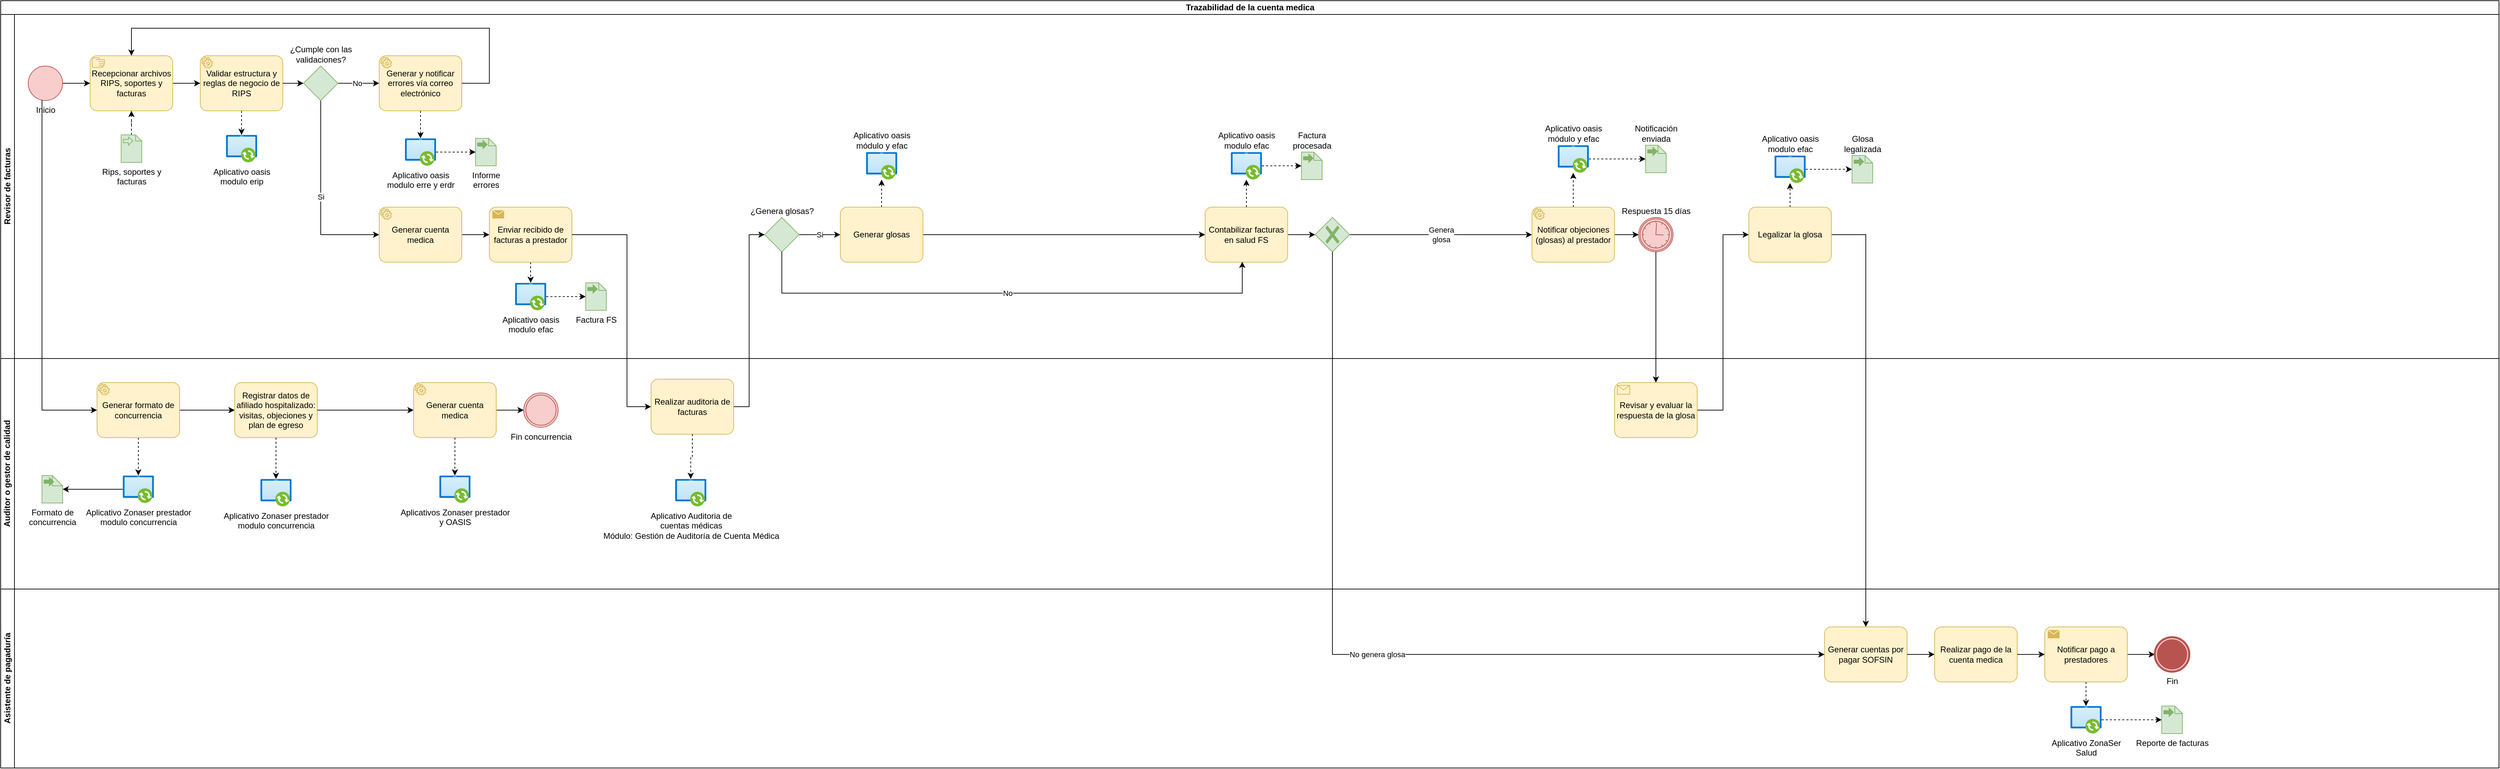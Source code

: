 <mxfile version="22.1.7" type="github">
  <diagram name="Página-1" id="GSmeaIb20q8Nv7xJSr0J">
    <mxGraphModel dx="1366" dy="703" grid="1" gridSize="10" guides="1" tooltips="1" connect="1" arrows="1" fold="1" page="1" pageScale="1" pageWidth="2910" pageHeight="1030" math="0" shadow="0">
      <root>
        <mxCell id="0" />
        <mxCell id="1" parent="0" />
        <mxCell id="zymt9DxS3ZADFHl2k7Yk-1" value="Trazabilidad de la cuenta medica" style="swimlane;childLayout=stackLayout;resizeParent=1;resizeParentMax=0;horizontal=1;startSize=20;horizontalStack=0;html=1;" parent="1" vertex="1">
          <mxGeometry x="10" y="10" width="3630" height="1115" as="geometry" />
        </mxCell>
        <mxCell id="zymt9DxS3ZADFHl2k7Yk-83" style="edgeStyle=orthogonalEdgeStyle;rounded=0;orthogonalLoop=1;jettySize=auto;html=1;entryX=0;entryY=0.5;entryDx=0;entryDy=0;entryPerimeter=0;" parent="zymt9DxS3ZADFHl2k7Yk-1" source="jHywiXcr_JkZxJe92L0J-43" target="zymt9DxS3ZADFHl2k7Yk-46" edge="1">
          <mxGeometry relative="1" as="geometry">
            <mxPoint x="2995" y="560" as="targetPoint" />
          </mxGeometry>
        </mxCell>
        <mxCell id="zymt9DxS3ZADFHl2k7Yk-84" value="" style="edgeStyle=orthogonalEdgeStyle;rounded=0;orthogonalLoop=1;jettySize=auto;html=1;exitX=1;exitY=0.5;exitDx=0;exitDy=0;exitPerimeter=0;" parent="zymt9DxS3ZADFHl2k7Yk-1" source="zymt9DxS3ZADFHl2k7Yk-46" target="zymt9DxS3ZADFHl2k7Yk-99" edge="1">
          <mxGeometry relative="1" as="geometry">
            <mxPoint x="3590" y="1260" as="sourcePoint" />
          </mxGeometry>
        </mxCell>
        <mxCell id="zymt9DxS3ZADFHl2k7Yk-2" value="Revisor de facturas" style="swimlane;startSize=20;horizontal=0;html=1;" parent="zymt9DxS3ZADFHl2k7Yk-1" vertex="1">
          <mxGeometry y="20" width="3630" height="500" as="geometry" />
        </mxCell>
        <mxCell id="zymt9DxS3ZADFHl2k7Yk-3" value="" style="edgeStyle=orthogonalEdgeStyle;rounded=0;orthogonalLoop=1;jettySize=auto;html=1;" parent="zymt9DxS3ZADFHl2k7Yk-2" source="zymt9DxS3ZADFHl2k7Yk-4" target="zymt9DxS3ZADFHl2k7Yk-6" edge="1">
          <mxGeometry relative="1" as="geometry">
            <mxPoint x="420" y="100" as="sourcePoint" />
            <mxPoint x="290" y="100" as="targetPoint" />
          </mxGeometry>
        </mxCell>
        <mxCell id="zymt9DxS3ZADFHl2k7Yk-4" value="Recepcionar archivos RIPS, soportes y facturas" style="points=[[0.25,0,0],[0.5,0,0],[0.75,0,0],[1,0.25,0],[1,0.5,0],[1,0.75,0],[0.75,1,0],[0.5,1,0],[0.25,1,0],[0,0.75,0],[0,0.5,0],[0,0.25,0]];shape=mxgraph.bpmn.task;whiteSpace=wrap;rectStyle=rounded;size=10;html=1;container=1;expand=0;collapsible=0;taskMarker=manual;fillColor=#fff2cc;strokeColor=#d6b656;" parent="zymt9DxS3ZADFHl2k7Yk-2" vertex="1">
          <mxGeometry x="130" y="60" width="120" height="80" as="geometry" />
        </mxCell>
        <mxCell id="zymt9DxS3ZADFHl2k7Yk-5" style="edgeStyle=orthogonalEdgeStyle;rounded=0;orthogonalLoop=1;jettySize=auto;html=1;dashed=1;" parent="zymt9DxS3ZADFHl2k7Yk-2" source="zymt9DxS3ZADFHl2k7Yk-6" target="zymt9DxS3ZADFHl2k7Yk-51" edge="1">
          <mxGeometry relative="1" as="geometry" />
        </mxCell>
        <mxCell id="zymt9DxS3ZADFHl2k7Yk-6" value="&lt;font style=&quot;vertical-align: inherit;&quot;&gt;&lt;font style=&quot;vertical-align: inherit;&quot;&gt;Validar estructura y reglas de negocio de RIPS&lt;/font&gt;&lt;/font&gt;" style="points=[[0.25,0,0],[0.5,0,0],[0.75,0,0],[1,0.25,0],[1,0.5,0],[1,0.75,0],[0.75,1,0],[0.5,1,0],[0.25,1,0],[0,0.75,0],[0,0.5,0],[0,0.25,0]];shape=mxgraph.bpmn.task;whiteSpace=wrap;rectStyle=rounded;size=10;html=1;container=1;expand=0;collapsible=0;taskMarker=service;fillColor=#fff2cc;strokeColor=#d6b656;" parent="zymt9DxS3ZADFHl2k7Yk-2" vertex="1">
          <mxGeometry x="290" y="60" width="120" height="80" as="geometry" />
        </mxCell>
        <mxCell id="zymt9DxS3ZADFHl2k7Yk-7" value="No" style="edgeStyle=orthogonalEdgeStyle;rounded=0;orthogonalLoop=1;jettySize=auto;html=1;" parent="zymt9DxS3ZADFHl2k7Yk-2" source="zymt9DxS3ZADFHl2k7Yk-9" target="zymt9DxS3ZADFHl2k7Yk-14" edge="1">
          <mxGeometry x="-0.067" relative="1" as="geometry">
            <mxPoint as="offset" />
          </mxGeometry>
        </mxCell>
        <mxCell id="zymt9DxS3ZADFHl2k7Yk-8" value="Si" style="edgeStyle=orthogonalEdgeStyle;rounded=0;orthogonalLoop=1;jettySize=auto;html=1;entryX=0;entryY=0.5;entryDx=0;entryDy=0;entryPerimeter=0;" parent="zymt9DxS3ZADFHl2k7Yk-2" source="zymt9DxS3ZADFHl2k7Yk-9" target="1CygiPX22rwdBVWNIMUi-1" edge="1">
          <mxGeometry relative="1" as="geometry">
            <mxPoint x="945" y="320" as="targetPoint" />
            <Array as="points">
              <mxPoint x="465" y="320" />
            </Array>
          </mxGeometry>
        </mxCell>
        <mxCell id="zymt9DxS3ZADFHl2k7Yk-9" value="¿Cumple con las&lt;br&gt;validaciones?" style="points=[[0.25,0.25,0],[0.5,0,0],[0.75,0.25,0],[1,0.5,0],[0.75,0.75,0],[0.5,1,0],[0.25,0.75,0],[0,0.5,0]];shape=mxgraph.bpmn.gateway2;html=1;verticalLabelPosition=top;labelBackgroundColor=#ffffff;verticalAlign=bottom;align=center;perimeter=rhombusPerimeter;outlineConnect=0;outline=none;symbol=none;fillColor=#d5e8d4;strokeColor=#82b366;horizontal=1;labelPosition=center;" parent="zymt9DxS3ZADFHl2k7Yk-2" vertex="1">
          <mxGeometry x="440" y="75" width="50" height="50" as="geometry" />
        </mxCell>
        <mxCell id="zymt9DxS3ZADFHl2k7Yk-10" style="edgeStyle=orthogonalEdgeStyle;rounded=0;orthogonalLoop=1;jettySize=auto;html=1;entryX=0;entryY=0.5;entryDx=0;entryDy=0;entryPerimeter=0;" parent="zymt9DxS3ZADFHl2k7Yk-2" source="zymt9DxS3ZADFHl2k7Yk-6" target="zymt9DxS3ZADFHl2k7Yk-9" edge="1">
          <mxGeometry relative="1" as="geometry" />
        </mxCell>
        <mxCell id="zymt9DxS3ZADFHl2k7Yk-11" style="edgeStyle=orthogonalEdgeStyle;rounded=0;orthogonalLoop=1;jettySize=auto;html=1;dashed=1;entryX=0;entryY=0.5;entryDx=0;entryDy=0;entryPerimeter=0;" parent="zymt9DxS3ZADFHl2k7Yk-2" source="zymt9DxS3ZADFHl2k7Yk-52" target="1CygiPX22rwdBVWNIMUi-21" edge="1">
          <mxGeometry relative="1" as="geometry">
            <mxPoint x="690" y="200" as="targetPoint" />
          </mxGeometry>
        </mxCell>
        <mxCell id="zymt9DxS3ZADFHl2k7Yk-12" style="edgeStyle=orthogonalEdgeStyle;rounded=0;orthogonalLoop=1;jettySize=auto;html=1;dashed=1;" parent="zymt9DxS3ZADFHl2k7Yk-2" source="zymt9DxS3ZADFHl2k7Yk-14" target="zymt9DxS3ZADFHl2k7Yk-52" edge="1">
          <mxGeometry relative="1" as="geometry">
            <mxPoint x="750" y="100" as="targetPoint" />
          </mxGeometry>
        </mxCell>
        <mxCell id="zymt9DxS3ZADFHl2k7Yk-14" value="Generar y notificar errores vía correo electrónico" style="points=[[0.25,0,0],[0.5,0,0],[0.75,0,0],[1,0.25,0],[1,0.5,0],[1,0.75,0],[0.75,1,0],[0.5,1,0],[0.25,1,0],[0,0.75,0],[0,0.5,0],[0,0.25,0]];shape=mxgraph.bpmn.task;whiteSpace=wrap;rectStyle=rounded;size=10;html=1;container=1;expand=0;collapsible=0;taskMarker=service;fillColor=#fff2cc;strokeColor=#d6b656;" parent="zymt9DxS3ZADFHl2k7Yk-2" vertex="1">
          <mxGeometry x="550" y="60" width="120" height="80" as="geometry" />
        </mxCell>
        <mxCell id="zymt9DxS3ZADFHl2k7Yk-28" style="edgeStyle=orthogonalEdgeStyle;rounded=0;orthogonalLoop=1;jettySize=auto;html=1;exitX=1;exitY=0.5;exitDx=0;exitDy=0;exitPerimeter=0;" parent="zymt9DxS3ZADFHl2k7Yk-2" source="zymt9DxS3ZADFHl2k7Yk-29" target="1CygiPX22rwdBVWNIMUi-16" edge="1">
          <mxGeometry relative="1" as="geometry">
            <mxPoint x="1910" y="500" as="targetPoint" />
            <mxPoint x="1420" y="305" as="sourcePoint" />
          </mxGeometry>
        </mxCell>
        <mxCell id="zymt9DxS3ZADFHl2k7Yk-29" value="Contabilizar facturas en salud FS" style="points=[[0.25,0,0],[0.5,0,0],[0.75,0,0],[1,0.25,0],[1,0.5,0],[1,0.75,0],[0.75,1,0],[0.5,1,0],[0.25,1,0],[0,0.75,0],[0,0.5,0],[0,0.25,0]];shape=mxgraph.bpmn.task;whiteSpace=wrap;rectStyle=rounded;size=10;html=1;container=1;expand=0;collapsible=0;taskMarker=abstract;fillColor=#fff2cc;strokeColor=#d6b656;" parent="zymt9DxS3ZADFHl2k7Yk-2" vertex="1">
          <mxGeometry x="1750" y="280" width="120" height="80" as="geometry" />
        </mxCell>
        <mxCell id="zymt9DxS3ZADFHl2k7Yk-33" value="Si" style="edgeStyle=orthogonalEdgeStyle;rounded=0;orthogonalLoop=1;jettySize=auto;html=1;entryX=0;entryY=0.5;entryDx=0;entryDy=0;entryPerimeter=0;" parent="zymt9DxS3ZADFHl2k7Yk-2" source="zymt9DxS3ZADFHl2k7Yk-34" target="zymt9DxS3ZADFHl2k7Yk-36" edge="1">
          <mxGeometry relative="1" as="geometry" />
        </mxCell>
        <mxCell id="zymt9DxS3ZADFHl2k7Yk-34" value="¿Genera glosas?" style="points=[[0.25,0.25,0],[0.5,0,0],[0.75,0.25,0],[1,0.5,0],[0.75,0.75,0],[0.5,1,0],[0.25,0.75,0],[0,0.5,0]];shape=mxgraph.bpmn.gateway2;html=1;verticalLabelPosition=top;labelBackgroundColor=#ffffff;verticalAlign=bottom;align=center;perimeter=rhombusPerimeter;outlineConnect=0;outline=none;symbol=none;fillColor=#d5e8d4;strokeColor=#82b366;labelPosition=center;" parent="zymt9DxS3ZADFHl2k7Yk-2" vertex="1">
          <mxGeometry x="1110" y="295" width="50" height="50" as="geometry" />
        </mxCell>
        <mxCell id="1CygiPX22rwdBVWNIMUi-25" style="edgeStyle=orthogonalEdgeStyle;rounded=0;orthogonalLoop=1;jettySize=auto;html=1;dashed=1;" parent="zymt9DxS3ZADFHl2k7Yk-2" source="zymt9DxS3ZADFHl2k7Yk-36" target="zymt9DxS3ZADFHl2k7Yk-67" edge="1">
          <mxGeometry relative="1" as="geometry" />
        </mxCell>
        <mxCell id="jHywiXcr_JkZxJe92L0J-42" style="edgeStyle=orthogonalEdgeStyle;rounded=0;orthogonalLoop=1;jettySize=auto;html=1;" edge="1" parent="zymt9DxS3ZADFHl2k7Yk-2" source="zymt9DxS3ZADFHl2k7Yk-36" target="zymt9DxS3ZADFHl2k7Yk-29">
          <mxGeometry relative="1" as="geometry" />
        </mxCell>
        <mxCell id="zymt9DxS3ZADFHl2k7Yk-36" value="&lt;font style=&quot;vertical-align: inherit;&quot;&gt;&lt;font style=&quot;vertical-align: inherit;&quot;&gt;&lt;font style=&quot;vertical-align: inherit;&quot;&gt;&lt;font style=&quot;vertical-align: inherit;&quot;&gt;&lt;font style=&quot;vertical-align: inherit;&quot;&gt;&lt;font style=&quot;vertical-align: inherit;&quot;&gt;Generar glosas&lt;/font&gt;&lt;/font&gt;&lt;/font&gt;&lt;/font&gt;&lt;/font&gt;&lt;/font&gt;" style="points=[[0.25,0,0],[0.5,0,0],[0.75,0,0],[1,0.25,0],[1,0.5,0],[1,0.75,0],[0.75,1,0],[0.5,1,0],[0.25,1,0],[0,0.75,0],[0,0.5,0],[0,0.25,0]];shape=mxgraph.bpmn.task;whiteSpace=wrap;rectStyle=rounded;size=10;html=1;container=1;expand=0;collapsible=0;taskMarker=abstract;fillColor=#fff2cc;strokeColor=#d6b656;" parent="zymt9DxS3ZADFHl2k7Yk-2" vertex="1">
          <mxGeometry x="1220" y="280" width="120" height="80" as="geometry" />
        </mxCell>
        <mxCell id="zymt9DxS3ZADFHl2k7Yk-37" value="No" style="edgeStyle=orthogonalEdgeStyle;rounded=0;orthogonalLoop=1;jettySize=auto;html=1;entryX=0.45;entryY=0.992;entryDx=0;entryDy=0;entryPerimeter=0;" parent="zymt9DxS3ZADFHl2k7Yk-2" source="zymt9DxS3ZADFHl2k7Yk-34" target="zymt9DxS3ZADFHl2k7Yk-29" edge="1">
          <mxGeometry relative="1" as="geometry">
            <mxPoint x="1135" y="360" as="sourcePoint" />
            <Array as="points">
              <mxPoint x="1135" y="405" />
              <mxPoint x="1804" y="405" />
            </Array>
            <mxPoint x="2070" y="375" as="targetPoint" />
          </mxGeometry>
        </mxCell>
        <mxCell id="1CygiPX22rwdBVWNIMUi-29" style="edgeStyle=orthogonalEdgeStyle;rounded=0;orthogonalLoop=1;jettySize=auto;html=1;dashed=1;" parent="zymt9DxS3ZADFHl2k7Yk-2" source="zymt9DxS3ZADFHl2k7Yk-46" target="zymt9DxS3ZADFHl2k7Yk-78" edge="1">
          <mxGeometry relative="1" as="geometry" />
        </mxCell>
        <mxCell id="zymt9DxS3ZADFHl2k7Yk-46" value="Legalizar la glosa" style="points=[[0.25,0,0],[0.5,0,0],[0.75,0,0],[1,0.25,0],[1,0.5,0],[1,0.75,0],[0.75,1,0],[0.5,1,0],[0.25,1,0],[0,0.75,0],[0,0.5,0],[0,0.25,0]];shape=mxgraph.bpmn.task;whiteSpace=wrap;rectStyle=rounded;size=10;html=1;container=1;expand=0;collapsible=0;taskMarker=abstract;fillColor=#fff2cc;strokeColor=#d6b656;" parent="zymt9DxS3ZADFHl2k7Yk-2" vertex="1">
          <mxGeometry x="2540" y="280" width="120" height="80" as="geometry" />
        </mxCell>
        <mxCell id="zymt9DxS3ZADFHl2k7Yk-47" style="edgeStyle=orthogonalEdgeStyle;rounded=0;orthogonalLoop=1;jettySize=auto;html=1;dashed=1;" parent="zymt9DxS3ZADFHl2k7Yk-2" source="zymt9DxS3ZADFHl2k7Yk-48" target="zymt9DxS3ZADFHl2k7Yk-4" edge="1">
          <mxGeometry relative="1" as="geometry" />
        </mxCell>
        <mxCell id="zymt9DxS3ZADFHl2k7Yk-48" value="Rips, soportes y &lt;br&gt;facturas" style="shape=mxgraph.bpmn.data;labelPosition=center;verticalLabelPosition=bottom;align=center;verticalAlign=top;size=9;html=1;bpmnTransferType=input;fillColor=#d5e8d4;strokeColor=#82b366;" parent="zymt9DxS3ZADFHl2k7Yk-2" vertex="1">
          <mxGeometry x="175" y="175" width="30" height="40" as="geometry" />
        </mxCell>
        <mxCell id="zymt9DxS3ZADFHl2k7Yk-49" style="edgeStyle=orthogonalEdgeStyle;rounded=0;orthogonalLoop=1;jettySize=auto;html=1;" parent="zymt9DxS3ZADFHl2k7Yk-2" source="zymt9DxS3ZADFHl2k7Yk-50" target="zymt9DxS3ZADFHl2k7Yk-4" edge="1">
          <mxGeometry relative="1" as="geometry" />
        </mxCell>
        <mxCell id="zymt9DxS3ZADFHl2k7Yk-50" value="Inicio" style="points=[[0.145,0.145,0],[0.5,0,0],[0.855,0.145,0],[1,0.5,0],[0.855,0.855,0],[0.5,1,0],[0.145,0.855,0],[0,0.5,0]];shape=mxgraph.bpmn.event;html=1;verticalLabelPosition=bottom;labelBackgroundColor=#ffffff;verticalAlign=top;align=center;perimeter=ellipsePerimeter;outlineConnect=0;aspect=fixed;outline=standard;symbol=general;fillColor=#f8cecc;strokeColor=#b85450;" parent="zymt9DxS3ZADFHl2k7Yk-2" vertex="1">
          <mxGeometry x="40" y="75" width="50" height="50" as="geometry" />
        </mxCell>
        <mxCell id="zymt9DxS3ZADFHl2k7Yk-51" value="&lt;font style=&quot;vertical-align: inherit;&quot;&gt;&lt;font style=&quot;vertical-align: inherit;&quot;&gt;Aplicativo oasis &lt;br&gt;modulo erip&lt;/font&gt;&lt;/font&gt;" style="image;aspect=fixed;html=1;points=[];align=center;fontSize=12;image=img/lib/azure2/intune/Software_Updates.svg;" parent="zymt9DxS3ZADFHl2k7Yk-2" vertex="1">
          <mxGeometry x="327.34" y="175" width="45.33" height="40" as="geometry" />
        </mxCell>
        <mxCell id="zymt9DxS3ZADFHl2k7Yk-52" value="&lt;font style=&quot;vertical-align: inherit;&quot;&gt;&lt;font style=&quot;vertical-align: inherit;&quot;&gt;Aplicativo oasis &lt;br&gt;modulo erre y erdr&lt;/font&gt;&lt;/font&gt;" style="image;aspect=fixed;html=1;points=[];align=center;fontSize=12;image=img/lib/azure2/intune/Software_Updates.svg;" parent="zymt9DxS3ZADFHl2k7Yk-2" vertex="1">
          <mxGeometry x="587.33" y="180" width="45.33" height="40" as="geometry" />
        </mxCell>
        <mxCell id="1CygiPX22rwdBVWNIMUi-24" style="edgeStyle=orthogonalEdgeStyle;rounded=0;orthogonalLoop=1;jettySize=auto;html=1;dashed=1;" parent="zymt9DxS3ZADFHl2k7Yk-2" source="zymt9DxS3ZADFHl2k7Yk-54" target="zymt9DxS3ZADFHl2k7Yk-64" edge="1">
          <mxGeometry relative="1" as="geometry" />
        </mxCell>
        <mxCell id="zymt9DxS3ZADFHl2k7Yk-54" value="&lt;font style=&quot;vertical-align: inherit;&quot;&gt;&lt;font style=&quot;vertical-align: inherit;&quot;&gt;Enviar recibido de facturas a prestador&lt;/font&gt;&lt;/font&gt;" style="points=[[0.25,0,0],[0.5,0,0],[0.75,0,0],[1,0.25,0],[1,0.5,0],[1,0.75,0],[0.75,1,0],[0.5,1,0],[0.25,1,0],[0,0.75,0],[0,0.5,0],[0,0.25,0]];shape=mxgraph.bpmn.task;whiteSpace=wrap;rectStyle=rounded;size=10;html=1;container=1;expand=0;collapsible=0;taskMarker=send;fillColor=#fff2cc;strokeColor=#d6b656;" parent="zymt9DxS3ZADFHl2k7Yk-2" vertex="1">
          <mxGeometry x="710.01" y="280" width="120" height="80" as="geometry" />
        </mxCell>
        <mxCell id="zymt9DxS3ZADFHl2k7Yk-55" value="" style="edgeStyle=orthogonalEdgeStyle;rounded=0;orthogonalLoop=1;jettySize=auto;html=1;" parent="zymt9DxS3ZADFHl2k7Yk-2" source="1CygiPX22rwdBVWNIMUi-1" target="zymt9DxS3ZADFHl2k7Yk-54" edge="1">
          <mxGeometry x="0.579" relative="1" as="geometry">
            <mxPoint x="1055" y="695" as="targetPoint" />
            <mxPoint x="1" as="offset" />
            <mxPoint x="782.5" y="515" as="sourcePoint" />
          </mxGeometry>
        </mxCell>
        <mxCell id="zymt9DxS3ZADFHl2k7Yk-63" style="edgeStyle=orthogonalEdgeStyle;rounded=0;orthogonalLoop=1;jettySize=auto;html=1;dashed=1;" parent="zymt9DxS3ZADFHl2k7Yk-2" source="zymt9DxS3ZADFHl2k7Yk-64" target="zymt9DxS3ZADFHl2k7Yk-65" edge="1">
          <mxGeometry relative="1" as="geometry" />
        </mxCell>
        <mxCell id="zymt9DxS3ZADFHl2k7Yk-64" value="&lt;font style=&quot;vertical-align: inherit;&quot;&gt;&lt;font style=&quot;vertical-align: inherit;&quot;&gt;Aplicativo oasis &lt;br&gt;modulo efac&lt;/font&gt;&lt;/font&gt;" style="image;aspect=fixed;html=1;points=[];align=center;fontSize=12;image=img/lib/azure2/intune/Software_Updates.svg;labelPosition=center;verticalLabelPosition=bottom;verticalAlign=top;" parent="zymt9DxS3ZADFHl2k7Yk-2" vertex="1">
          <mxGeometry x="747.35" y="390" width="45.33" height="40" as="geometry" />
        </mxCell>
        <mxCell id="zymt9DxS3ZADFHl2k7Yk-65" value="Factura FS" style="shape=mxgraph.bpmn.data;labelPosition=center;verticalLabelPosition=bottom;align=center;verticalAlign=top;size=11;html=1;bpmnTransferType=output;fillColor=#d5e8d4;strokeColor=#82b366;" parent="zymt9DxS3ZADFHl2k7Yk-2" vertex="1">
          <mxGeometry x="850" y="390" width="30" height="40" as="geometry" />
        </mxCell>
        <mxCell id="zymt9DxS3ZADFHl2k7Yk-67" value="&lt;font style=&quot;vertical-align: inherit;&quot;&gt;&lt;font style=&quot;vertical-align: inherit;&quot;&gt;Aplicativo oasis &lt;br&gt;módulo y efac&lt;/font&gt;&lt;/font&gt;" style="image;aspect=fixed;html=1;points=[];align=center;fontSize=12;image=img/lib/azure2/intune/Software_Updates.svg;labelPosition=center;verticalLabelPosition=top;verticalAlign=bottom;" parent="zymt9DxS3ZADFHl2k7Yk-2" vertex="1">
          <mxGeometry x="1257.34" y="200" width="45.33" height="40" as="geometry" />
        </mxCell>
        <mxCell id="zymt9DxS3ZADFHl2k7Yk-68" style="edgeStyle=orthogonalEdgeStyle;rounded=0;orthogonalLoop=1;jettySize=auto;html=1;dashed=1;" parent="zymt9DxS3ZADFHl2k7Yk-2" source="zymt9DxS3ZADFHl2k7Yk-69" target="zymt9DxS3ZADFHl2k7Yk-71" edge="1">
          <mxGeometry relative="1" as="geometry" />
        </mxCell>
        <mxCell id="zymt9DxS3ZADFHl2k7Yk-69" value="&lt;font style=&quot;vertical-align: inherit;&quot;&gt;&lt;font style=&quot;vertical-align: inherit;&quot;&gt;Aplicativo oasis &lt;br&gt;modulo efac&lt;/font&gt;&lt;/font&gt;" style="image;aspect=fixed;html=1;points=[];align=center;fontSize=12;image=img/lib/azure2/intune/Software_Updates.svg;labelPosition=center;verticalLabelPosition=top;verticalAlign=bottom;" parent="zymt9DxS3ZADFHl2k7Yk-2" vertex="1">
          <mxGeometry x="1787.34" y="200" width="45.33" height="40" as="geometry" />
        </mxCell>
        <mxCell id="zymt9DxS3ZADFHl2k7Yk-71" value="Factura &lt;br&gt;procesada" style="shape=mxgraph.bpmn.data;labelPosition=center;verticalLabelPosition=top;align=center;verticalAlign=bottom;size=12;html=1;bpmnTransferType=output;fillColor=#d5e8d4;strokeColor=#82b366;" parent="zymt9DxS3ZADFHl2k7Yk-2" vertex="1">
          <mxGeometry x="1890" y="200" width="30" height="40" as="geometry" />
        </mxCell>
        <mxCell id="zymt9DxS3ZADFHl2k7Yk-77" style="edgeStyle=orthogonalEdgeStyle;rounded=0;orthogonalLoop=1;jettySize=auto;html=1;dashed=1;" parent="zymt9DxS3ZADFHl2k7Yk-2" source="zymt9DxS3ZADFHl2k7Yk-78" target="zymt9DxS3ZADFHl2k7Yk-79" edge="1">
          <mxGeometry relative="1" as="geometry" />
        </mxCell>
        <mxCell id="zymt9DxS3ZADFHl2k7Yk-78" value="&lt;font style=&quot;vertical-align: inherit;&quot;&gt;&lt;font style=&quot;vertical-align: inherit;&quot;&gt;Aplicativo oasis &lt;br&gt;modulo efac&lt;/font&gt;&lt;/font&gt;" style="image;aspect=fixed;html=1;points=[];align=center;fontSize=12;image=img/lib/azure2/intune/Software_Updates.svg;labelPosition=center;verticalLabelPosition=top;verticalAlign=bottom;" parent="zymt9DxS3ZADFHl2k7Yk-2" vertex="1">
          <mxGeometry x="2577.34" y="205" width="45.33" height="40" as="geometry" />
        </mxCell>
        <mxCell id="zymt9DxS3ZADFHl2k7Yk-79" value="Glosa &lt;br&gt;legalizada" style="shape=mxgraph.bpmn.data;labelPosition=center;verticalLabelPosition=top;align=center;verticalAlign=bottom;size=11;html=1;bpmnTransferType=output;fillColor=#d5e8d4;strokeColor=#82b366;" parent="zymt9DxS3ZADFHl2k7Yk-2" vertex="1">
          <mxGeometry x="2690" y="205" width="30" height="40" as="geometry" />
        </mxCell>
        <mxCell id="1CygiPX22rwdBVWNIMUi-1" value="&lt;font style=&quot;vertical-align: inherit;&quot;&gt;&lt;font style=&quot;vertical-align: inherit;&quot;&gt;Generar cuenta medica&lt;/font&gt;&lt;/font&gt;" style="points=[[0.25,0,0],[0.5,0,0],[0.75,0,0],[1,0.25,0],[1,0.5,0],[1,0.75,0],[0.75,1,0],[0.5,1,0],[0.25,1,0],[0,0.75,0],[0,0.5,0],[0,0.25,0]];shape=mxgraph.bpmn.task;whiteSpace=wrap;rectStyle=rounded;size=10;html=1;container=1;expand=0;collapsible=0;taskMarker=service;fillColor=#fff2cc;strokeColor=#d6b656;" parent="zymt9DxS3ZADFHl2k7Yk-2" vertex="1">
          <mxGeometry x="550" y="280" width="120" height="80" as="geometry" />
        </mxCell>
        <mxCell id="1CygiPX22rwdBVWNIMUi-12" value="&lt;font style=&quot;vertical-align: inherit;&quot;&gt;&lt;font style=&quot;vertical-align: inherit;&quot;&gt;Respuesta 15 días&lt;/font&gt;&lt;/font&gt;" style="points=[[0.145,0.145,0],[0.5,0,0],[0.855,0.145,0],[1,0.5,0],[0.855,0.855,0],[0.5,1,0],[0.145,0.855,0],[0,0.5,0]];shape=mxgraph.bpmn.event;html=1;verticalLabelPosition=top;labelBackgroundColor=#ffffff;verticalAlign=bottom;align=center;perimeter=ellipsePerimeter;outlineConnect=0;aspect=fixed;outline=boundInt;symbol=timer;fillColor=#f8cecc;strokeColor=#b85450;labelPosition=center;" parent="zymt9DxS3ZADFHl2k7Yk-2" vertex="1">
          <mxGeometry x="2380" y="295" width="50" height="50" as="geometry" />
        </mxCell>
        <mxCell id="1CygiPX22rwdBVWNIMUi-9" style="edgeStyle=orthogonalEdgeStyle;rounded=0;orthogonalLoop=1;jettySize=auto;html=1;" parent="zymt9DxS3ZADFHl2k7Yk-2" source="jHywiXcr_JkZxJe92L0J-36" target="1CygiPX22rwdBVWNIMUi-12" edge="1">
          <mxGeometry relative="1" as="geometry">
            <mxPoint x="2705" y="515" as="targetPoint" />
          </mxGeometry>
        </mxCell>
        <mxCell id="1CygiPX22rwdBVWNIMUi-15" style="edgeStyle=orthogonalEdgeStyle;rounded=0;orthogonalLoop=1;jettySize=auto;html=1;entryX=0.5;entryY=0;entryDx=0;entryDy=0;entryPerimeter=0;exitX=1;exitY=0.5;exitDx=0;exitDy=0;exitPerimeter=0;" parent="zymt9DxS3ZADFHl2k7Yk-2" source="zymt9DxS3ZADFHl2k7Yk-14" target="zymt9DxS3ZADFHl2k7Yk-4" edge="1">
          <mxGeometry relative="1" as="geometry">
            <Array as="points">
              <mxPoint x="710" y="100" />
              <mxPoint x="710" y="20" />
              <mxPoint x="190" y="20" />
            </Array>
          </mxGeometry>
        </mxCell>
        <mxCell id="1CygiPX22rwdBVWNIMUi-17" value="Genera &lt;br&gt;glosa" style="edgeStyle=orthogonalEdgeStyle;rounded=0;orthogonalLoop=1;jettySize=auto;html=1;" parent="zymt9DxS3ZADFHl2k7Yk-2" source="1CygiPX22rwdBVWNIMUi-16" target="jHywiXcr_JkZxJe92L0J-36" edge="1">
          <mxGeometry relative="1" as="geometry">
            <mxPoint x="2060" y="320" as="targetPoint" />
          </mxGeometry>
        </mxCell>
        <mxCell id="1CygiPX22rwdBVWNIMUi-16" value="" style="points=[[0.25,0.25,0],[0.5,0,0],[0.75,0.25,0],[1,0.5,0],[0.75,0.75,0],[0.5,1,0],[0.25,0.75,0],[0,0.5,0]];shape=mxgraph.bpmn.gateway2;html=1;verticalLabelPosition=bottom;labelBackgroundColor=#ffffff;verticalAlign=top;align=center;perimeter=rhombusPerimeter;outlineConnect=0;outline=none;symbol=none;gwType=exclusive;fillColor=#d5e8d4;strokeColor=#82b366;" parent="zymt9DxS3ZADFHl2k7Yk-2" vertex="1">
          <mxGeometry x="1910" y="295" width="50" height="50" as="geometry" />
        </mxCell>
        <mxCell id="1CygiPX22rwdBVWNIMUi-21" value="Informe&lt;br&gt;errores" style="shape=mxgraph.bpmn.data;labelPosition=center;verticalLabelPosition=bottom;align=center;verticalAlign=top;size=11;html=1;bpmnTransferType=output;fillColor=#d5e8d4;strokeColor=#82b366;" parent="zymt9DxS3ZADFHl2k7Yk-2" vertex="1">
          <mxGeometry x="690" y="180" width="30" height="40" as="geometry" />
        </mxCell>
        <mxCell id="1CygiPX22rwdBVWNIMUi-27" style="edgeStyle=orthogonalEdgeStyle;rounded=0;orthogonalLoop=1;jettySize=auto;html=1;entryX=0.5;entryY=1;entryDx=0;entryDy=0;entryPerimeter=0;dashed=1;" parent="zymt9DxS3ZADFHl2k7Yk-2" source="zymt9DxS3ZADFHl2k7Yk-29" target="zymt9DxS3ZADFHl2k7Yk-69" edge="1">
          <mxGeometry relative="1" as="geometry" />
        </mxCell>
        <mxCell id="jHywiXcr_JkZxJe92L0J-38" style="edgeStyle=orthogonalEdgeStyle;rounded=0;orthogonalLoop=1;jettySize=auto;html=1;dashed=1;" edge="1" parent="zymt9DxS3ZADFHl2k7Yk-2" source="jHywiXcr_JkZxJe92L0J-35" target="jHywiXcr_JkZxJe92L0J-37">
          <mxGeometry relative="1" as="geometry" />
        </mxCell>
        <mxCell id="jHywiXcr_JkZxJe92L0J-35" value="&lt;font style=&quot;vertical-align: inherit;&quot;&gt;&lt;font style=&quot;vertical-align: inherit;&quot;&gt;Aplicativo oasis &lt;br&gt;módulo y efac&lt;/font&gt;&lt;/font&gt;" style="image;aspect=fixed;html=1;points=[];align=center;fontSize=12;image=img/lib/azure2/intune/Software_Updates.svg;labelPosition=center;verticalLabelPosition=top;verticalAlign=bottom;" vertex="1" parent="zymt9DxS3ZADFHl2k7Yk-2">
          <mxGeometry x="2262.34" y="190" width="45.33" height="40" as="geometry" />
        </mxCell>
        <mxCell id="jHywiXcr_JkZxJe92L0J-41" style="edgeStyle=orthogonalEdgeStyle;rounded=0;orthogonalLoop=1;jettySize=auto;html=1;dashed=1;" edge="1" parent="zymt9DxS3ZADFHl2k7Yk-2" source="jHywiXcr_JkZxJe92L0J-36" target="jHywiXcr_JkZxJe92L0J-35">
          <mxGeometry relative="1" as="geometry" />
        </mxCell>
        <mxCell id="jHywiXcr_JkZxJe92L0J-36" value="Notificar objeciones (glosas) al prestador" style="points=[[0.25,0,0],[0.5,0,0],[0.75,0,0],[1,0.25,0],[1,0.5,0],[1,0.75,0],[0.75,1,0],[0.5,1,0],[0.25,1,0],[0,0.75,0],[0,0.5,0],[0,0.25,0]];shape=mxgraph.bpmn.task;whiteSpace=wrap;rectStyle=rounded;size=10;html=1;container=1;expand=0;collapsible=0;taskMarker=service;fillColor=#fff2cc;strokeColor=#d6b656;" vertex="1" parent="zymt9DxS3ZADFHl2k7Yk-2">
          <mxGeometry x="2225" y="280" width="120" height="80" as="geometry" />
        </mxCell>
        <mxCell id="jHywiXcr_JkZxJe92L0J-37" value="Notificación &lt;br&gt;enviada" style="shape=mxgraph.bpmn.data;labelPosition=center;verticalLabelPosition=top;align=center;verticalAlign=bottom;size=12;html=1;bpmnTransferType=output;fillColor=#d5e8d4;strokeColor=#82b366;" vertex="1" parent="zymt9DxS3ZADFHl2k7Yk-2">
          <mxGeometry x="2390" y="190" width="30" height="40" as="geometry" />
        </mxCell>
        <mxCell id="zymt9DxS3ZADFHl2k7Yk-85" value="Auditor o gestor de calidad" style="swimlane;startSize=20;horizontal=0;html=1;" parent="zymt9DxS3ZADFHl2k7Yk-1" vertex="1">
          <mxGeometry y="520" width="3630" height="335" as="geometry" />
        </mxCell>
        <mxCell id="zymt9DxS3ZADFHl2k7Yk-88" value="Realizar auditoria de facturas" style="points=[[0.25,0,0],[0.5,0,0],[0.75,0,0],[1,0.25,0],[1,0.5,0],[1,0.75,0],[0.75,1,0],[0.5,1,0],[0.25,1,0],[0,0.75,0],[0,0.5,0],[0,0.25,0]];shape=mxgraph.bpmn.task;whiteSpace=wrap;rectStyle=rounded;size=10;html=1;container=1;expand=0;collapsible=0;taskMarker=abstract;fillColor=#fff2cc;strokeColor=#d6b656;" parent="zymt9DxS3ZADFHl2k7Yk-85" vertex="1">
          <mxGeometry x="945" y="30" width="120" height="80" as="geometry" />
        </mxCell>
        <mxCell id="jHywiXcr_JkZxJe92L0J-2" value="Registrar datos de afiliado hospitalizado: visitas, objeciones y plan de egreso" style="points=[[0.25,0,0],[0.5,0,0],[0.75,0,0],[1,0.25,0],[1,0.5,0],[1,0.75,0],[0.75,1,0],[0.5,1,0],[0.25,1,0],[0,0.75,0],[0,0.5,0],[0,0.25,0]];shape=mxgraph.bpmn.task;whiteSpace=wrap;rectStyle=rounded;size=10;html=1;container=1;expand=0;collapsible=0;taskMarker=abstract;fillColor=#fff2cc;strokeColor=#d6b656;" vertex="1" parent="zymt9DxS3ZADFHl2k7Yk-85">
          <mxGeometry x="340" y="35" width="120" height="80" as="geometry" />
        </mxCell>
        <mxCell id="jHywiXcr_JkZxJe92L0J-3" value="&lt;font style=&quot;vertical-align: inherit;&quot;&gt;&lt;font style=&quot;vertical-align: inherit;&quot;&gt;Aplicativo Zonaser prestador&lt;br&gt;modulo concurrencia&lt;/font&gt;&lt;/font&gt;" style="image;aspect=fixed;html=1;points=[];align=center;fontSize=12;image=img/lib/azure2/intune/Software_Updates.svg;labelPosition=center;verticalLabelPosition=bottom;verticalAlign=top;" vertex="1" parent="zymt9DxS3ZADFHl2k7Yk-85">
          <mxGeometry x="177.34" y="170" width="45.33" height="40" as="geometry" />
        </mxCell>
        <mxCell id="jHywiXcr_JkZxJe92L0J-10" style="edgeStyle=orthogonalEdgeStyle;rounded=0;orthogonalLoop=1;jettySize=auto;html=1;" edge="1" parent="zymt9DxS3ZADFHl2k7Yk-85" source="jHywiXcr_JkZxJe92L0J-3" target="jHywiXcr_JkZxJe92L0J-5">
          <mxGeometry relative="1" as="geometry" />
        </mxCell>
        <mxCell id="jHywiXcr_JkZxJe92L0J-4" style="edgeStyle=orthogonalEdgeStyle;rounded=0;orthogonalLoop=1;jettySize=auto;html=1;dashed=1;" edge="1" parent="zymt9DxS3ZADFHl2k7Yk-85" source="jHywiXcr_JkZxJe92L0J-13" target="jHywiXcr_JkZxJe92L0J-3">
          <mxGeometry relative="1" as="geometry">
            <mxPoint x="124" y="130" as="sourcePoint" />
            <mxPoint x="80" y="130" as="targetPoint" />
            <Array as="points">
              <mxPoint x="200" y="170" />
            </Array>
          </mxGeometry>
        </mxCell>
        <mxCell id="jHywiXcr_JkZxJe92L0J-5" value="Formato de &lt;br&gt;concurrencia" style="shape=mxgraph.bpmn.data;labelPosition=center;verticalLabelPosition=bottom;align=center;verticalAlign=top;size=15;html=1;bpmnTransferType=output;fillColor=#d5e8d4;strokeColor=#82b366;" vertex="1" parent="zymt9DxS3ZADFHl2k7Yk-85">
          <mxGeometry x="60" y="170" width="30" height="40" as="geometry" />
        </mxCell>
        <mxCell id="jHywiXcr_JkZxJe92L0J-1" value="" style="edgeStyle=orthogonalEdgeStyle;rounded=0;orthogonalLoop=1;jettySize=auto;html=1;" edge="1" parent="zymt9DxS3ZADFHl2k7Yk-85" source="jHywiXcr_JkZxJe92L0J-2" target="jHywiXcr_JkZxJe92L0J-17">
          <mxGeometry relative="1" as="geometry">
            <mxPoint x="610" y="75" as="targetPoint" />
          </mxGeometry>
        </mxCell>
        <mxCell id="jHywiXcr_JkZxJe92L0J-16" style="edgeStyle=orthogonalEdgeStyle;rounded=0;orthogonalLoop=1;jettySize=auto;html=1;" edge="1" parent="zymt9DxS3ZADFHl2k7Yk-85" source="jHywiXcr_JkZxJe92L0J-13" target="jHywiXcr_JkZxJe92L0J-2">
          <mxGeometry relative="1" as="geometry" />
        </mxCell>
        <mxCell id="jHywiXcr_JkZxJe92L0J-13" value="Generar formato de concurrencia" style="points=[[0.25,0,0],[0.5,0,0],[0.75,0,0],[1,0.25,0],[1,0.5,0],[1,0.75,0],[0.75,1,0],[0.5,1,0],[0.25,1,0],[0,0.75,0],[0,0.5,0],[0,0.25,0]];shape=mxgraph.bpmn.task;whiteSpace=wrap;rectStyle=rounded;size=10;html=1;container=1;expand=0;collapsible=0;taskMarker=service;fillColor=#fff2cc;strokeColor=#d6b656;" vertex="1" parent="zymt9DxS3ZADFHl2k7Yk-85">
          <mxGeometry x="140" y="35" width="120" height="80" as="geometry" />
        </mxCell>
        <mxCell id="jHywiXcr_JkZxJe92L0J-14" value="&lt;font style=&quot;vertical-align: inherit;&quot;&gt;&lt;font style=&quot;vertical-align: inherit;&quot;&gt;Aplicativo Zonaser prestador&lt;br&gt;modulo concurrencia&lt;/font&gt;&lt;/font&gt;" style="image;aspect=fixed;html=1;points=[];align=center;fontSize=12;image=img/lib/azure2/intune/Software_Updates.svg;labelPosition=center;verticalLabelPosition=bottom;verticalAlign=top;" vertex="1" parent="zymt9DxS3ZADFHl2k7Yk-85">
          <mxGeometry x="377.34" y="175" width="45.33" height="40" as="geometry" />
        </mxCell>
        <mxCell id="jHywiXcr_JkZxJe92L0J-15" style="edgeStyle=orthogonalEdgeStyle;rounded=0;orthogonalLoop=1;jettySize=auto;html=1;dashed=1;" edge="1" parent="zymt9DxS3ZADFHl2k7Yk-85" target="jHywiXcr_JkZxJe92L0J-14" source="jHywiXcr_JkZxJe92L0J-2">
          <mxGeometry relative="1" as="geometry">
            <mxPoint x="400" y="120" as="sourcePoint" />
            <mxPoint x="280" y="135" as="targetPoint" />
            <Array as="points" />
          </mxGeometry>
        </mxCell>
        <mxCell id="jHywiXcr_JkZxJe92L0J-46" style="edgeStyle=orthogonalEdgeStyle;rounded=0;orthogonalLoop=1;jettySize=auto;html=1;" edge="1" parent="zymt9DxS3ZADFHl2k7Yk-85" source="jHywiXcr_JkZxJe92L0J-17" target="jHywiXcr_JkZxJe92L0J-45">
          <mxGeometry relative="1" as="geometry" />
        </mxCell>
        <mxCell id="jHywiXcr_JkZxJe92L0J-17" value="&lt;font style=&quot;vertical-align: inherit;&quot;&gt;&lt;font style=&quot;vertical-align: inherit;&quot;&gt;Generar cuenta medica&lt;/font&gt;&lt;/font&gt;" style="points=[[0.25,0,0],[0.5,0,0],[0.75,0,0],[1,0.25,0],[1,0.5,0],[1,0.75,0],[0.75,1,0],[0.5,1,0],[0.25,1,0],[0,0.75,0],[0,0.5,0],[0,0.25,0]];shape=mxgraph.bpmn.task;whiteSpace=wrap;rectStyle=rounded;size=10;html=1;container=1;expand=0;collapsible=0;taskMarker=service;fillColor=#fff2cc;strokeColor=#d6b656;" vertex="1" parent="zymt9DxS3ZADFHl2k7Yk-85">
          <mxGeometry x="600" y="35" width="120" height="80" as="geometry" />
        </mxCell>
        <mxCell id="jHywiXcr_JkZxJe92L0J-18" value="&lt;font style=&quot;vertical-align: inherit;&quot;&gt;&lt;font style=&quot;vertical-align: inherit;&quot;&gt;Aplicativos Zonaser prestador &lt;br&gt;y OASIS&lt;br&gt;&lt;/font&gt;&lt;/font&gt;" style="image;aspect=fixed;html=1;points=[];align=center;fontSize=12;image=img/lib/azure2/intune/Software_Updates.svg;labelPosition=center;verticalLabelPosition=bottom;verticalAlign=top;" vertex="1" parent="zymt9DxS3ZADFHl2k7Yk-85">
          <mxGeometry x="637.33" y="170" width="45.33" height="40" as="geometry" />
        </mxCell>
        <mxCell id="jHywiXcr_JkZxJe92L0J-19" style="edgeStyle=orthogonalEdgeStyle;rounded=0;orthogonalLoop=1;jettySize=auto;html=1;dashed=1;" edge="1" parent="zymt9DxS3ZADFHl2k7Yk-85" target="jHywiXcr_JkZxJe92L0J-18" source="jHywiXcr_JkZxJe92L0J-17">
          <mxGeometry relative="1" as="geometry">
            <mxPoint x="659.99" y="110" as="sourcePoint" />
            <mxPoint x="539.99" y="130" as="targetPoint" />
            <Array as="points" />
          </mxGeometry>
        </mxCell>
        <mxCell id="jHywiXcr_JkZxJe92L0J-22" value="&lt;font style=&quot;vertical-align: inherit;&quot;&gt;&lt;font style=&quot;vertical-align: inherit;&quot;&gt;Aplicativo Auditoria de &lt;br&gt;cuentas médicas&lt;br&gt;Módulo:&amp;nbsp;Gestión&lt;span style=&quot;margin: 0px; padding: 0px; user-select: text; -webkit-user-drag: none; -webkit-tap-highlight-color: transparent; font-family: Arial, Arial_EmbeddedFont, Arial_MSFontService, sans-serif; font-variant-ligatures: none;&quot; class=&quot;NormalTextRun SCXW109619253 BCX0&quot;&gt; de &lt;/span&gt;&lt;span style=&quot;margin: 0px; padding: 0px; user-select: text; -webkit-user-drag: none; -webkit-tap-highlight-color: transparent; font-family: Arial, Arial_EmbeddedFont, Arial_MSFontService, sans-serif; font-variant-ligatures: none;&quot; class=&quot;NormalTextRun SCXW109619253 BCX0&quot;&gt;Auditoría&lt;/span&gt;&lt;span style=&quot;margin: 0px; padding: 0px; user-select: text; -webkit-user-drag: none; -webkit-tap-highlight-color: transparent; font-family: Arial, Arial_EmbeddedFont, Arial_MSFontService, sans-serif; font-variant-ligatures: none;&quot; class=&quot;NormalTextRun SCXW109619253 BCX0&quot;&gt; de &lt;/span&gt;&lt;span style=&quot;margin: 0px; padding: 0px; user-select: text; -webkit-user-drag: none; -webkit-tap-highlight-color: transparent; font-family: Arial, Arial_EmbeddedFont, Arial_MSFontService, sans-serif; font-variant-ligatures: none;&quot; class=&quot;NormalTextRun SCXW109619253 BCX0&quot;&gt;Cuenta&lt;/span&gt;&lt;span style=&quot;margin: 0px; padding: 0px; user-select: text; -webkit-user-drag: none; -webkit-tap-highlight-color: transparent; font-family: Arial, Arial_EmbeddedFont, Arial_MSFontService, sans-serif; font-variant-ligatures: none;&quot; class=&quot;NormalTextRun SCXW109619253 BCX0&quot;&gt; &lt;/span&gt;&lt;span style=&quot;margin: 0px; padding: 0px; user-select: text; -webkit-user-drag: none; -webkit-tap-highlight-color: transparent; font-family: Arial, Arial_EmbeddedFont, Arial_MSFontService, sans-serif; font-variant-ligatures: none;&quot; class=&quot;NormalTextRun SCXW109619253 BCX0&quot;&gt;Médica&lt;/span&gt;&lt;br&gt;&lt;/font&gt;&lt;/font&gt;" style="image;aspect=fixed;html=1;points=[];align=center;fontSize=12;image=img/lib/azure2/intune/Software_Updates.svg;labelPosition=center;verticalLabelPosition=bottom;verticalAlign=top;" vertex="1" parent="zymt9DxS3ZADFHl2k7Yk-85">
          <mxGeometry x="980" y="175" width="45.33" height="40" as="geometry" />
        </mxCell>
        <mxCell id="jHywiXcr_JkZxJe92L0J-23" style="edgeStyle=orthogonalEdgeStyle;rounded=0;orthogonalLoop=1;jettySize=auto;html=1;dashed=1;" edge="1" parent="zymt9DxS3ZADFHl2k7Yk-85" target="jHywiXcr_JkZxJe92L0J-22" source="zymt9DxS3ZADFHl2k7Yk-88">
          <mxGeometry relative="1" as="geometry">
            <mxPoint x="1002.67" y="120" as="sourcePoint" />
            <mxPoint x="882.66" y="135" as="targetPoint" />
            <Array as="points" />
          </mxGeometry>
        </mxCell>
        <mxCell id="jHywiXcr_JkZxJe92L0J-43" value="Revisar y evaluar la respuesta de la glosa" style="points=[[0.25,0,0],[0.5,0,0],[0.75,0,0],[1,0.25,0],[1,0.5,0],[1,0.75,0],[0.75,1,0],[0.5,1,0],[0.25,1,0],[0,0.75,0],[0,0.5,0],[0,0.25,0]];shape=mxgraph.bpmn.task;whiteSpace=wrap;rectStyle=rounded;size=10;html=1;container=1;expand=0;collapsible=0;taskMarker=receive;fillColor=#fff2cc;strokeColor=#d6b656;" vertex="1" parent="zymt9DxS3ZADFHl2k7Yk-85">
          <mxGeometry x="2345" y="35" width="120" height="80" as="geometry" />
        </mxCell>
        <mxCell id="jHywiXcr_JkZxJe92L0J-45" value="Fin concurrencia" style="points=[[0.145,0.145,0],[0.5,0,0],[0.855,0.145,0],[1,0.5,0],[0.855,0.855,0],[0.5,1,0],[0.145,0.855,0],[0,0.5,0]];shape=mxgraph.bpmn.event;html=1;verticalLabelPosition=bottom;labelBackgroundColor=#ffffff;verticalAlign=top;align=center;perimeter=ellipsePerimeter;outlineConnect=0;aspect=fixed;outline=throwing;symbol=general;fillColor=#f8cecc;strokeColor=#b85450;" vertex="1" parent="zymt9DxS3ZADFHl2k7Yk-85">
          <mxGeometry x="760" y="50" width="50" height="50" as="geometry" />
        </mxCell>
        <mxCell id="zymt9DxS3ZADFHl2k7Yk-94" value="Asistente de pagaduría" style="swimlane;startSize=20;horizontal=0;html=1;" parent="zymt9DxS3ZADFHl2k7Yk-1" vertex="1">
          <mxGeometry y="855" width="3630" height="260" as="geometry" />
        </mxCell>
        <mxCell id="zymt9DxS3ZADFHl2k7Yk-95" style="edgeStyle=orthogonalEdgeStyle;rounded=0;orthogonalLoop=1;jettySize=auto;html=1;" parent="zymt9DxS3ZADFHl2k7Yk-94" source="zymt9DxS3ZADFHl2k7Yk-97" target="zymt9DxS3ZADFHl2k7Yk-100" edge="1">
          <mxGeometry relative="1" as="geometry">
            <mxPoint x="4180" y="170" as="targetPoint" />
          </mxGeometry>
        </mxCell>
        <mxCell id="zymt9DxS3ZADFHl2k7Yk-96" style="edgeStyle=orthogonalEdgeStyle;rounded=0;orthogonalLoop=1;jettySize=auto;html=1;dashed=1;" parent="zymt9DxS3ZADFHl2k7Yk-94" source="zymt9DxS3ZADFHl2k7Yk-97" target="zymt9DxS3ZADFHl2k7Yk-102" edge="1">
          <mxGeometry relative="1" as="geometry" />
        </mxCell>
        <mxCell id="zymt9DxS3ZADFHl2k7Yk-97" value="Notificar pago a prestadores" style="points=[[0.25,0,0],[0.5,0,0],[0.75,0,0],[1,0.25,0],[1,0.5,0],[1,0.75,0],[0.75,1,0],[0.5,1,0],[0.25,1,0],[0,0.75,0],[0,0.5,0],[0,0.25,0]];shape=mxgraph.bpmn.task;whiteSpace=wrap;rectStyle=rounded;size=10;html=1;container=1;expand=0;collapsible=0;taskMarker=send;fillColor=#fff2cc;strokeColor=#d6b656;" parent="zymt9DxS3ZADFHl2k7Yk-94" vertex="1">
          <mxGeometry x="2969.99" y="55" width="120" height="80" as="geometry" />
        </mxCell>
        <mxCell id="zymt9DxS3ZADFHl2k7Yk-99" value="Generar cuentas por pagar SOFSIN" style="points=[[0.25,0,0],[0.5,0,0],[0.75,0,0],[1,0.25,0],[1,0.5,0],[1,0.75,0],[0.75,1,0],[0.5,1,0],[0.25,1,0],[0,0.75,0],[0,0.5,0],[0,0.25,0]];shape=mxgraph.bpmn.task;whiteSpace=wrap;rectStyle=rounded;size=10;html=1;container=1;expand=0;collapsible=0;taskMarker=abstract;fillColor=#fff2cc;strokeColor=#d6b656;" parent="zymt9DxS3ZADFHl2k7Yk-94" vertex="1">
          <mxGeometry x="2650" y="55" width="120" height="80" as="geometry" />
        </mxCell>
        <mxCell id="zymt9DxS3ZADFHl2k7Yk-100" value="Fin" style="points=[[0.145,0.145,0],[0.5,0,0],[0.855,0.145,0],[1,0.5,0],[0.855,0.855,0],[0.5,1,0],[0.145,0.855,0],[0,0.5,0]];shape=mxgraph.bpmn.event;html=1;verticalLabelPosition=bottom;labelBackgroundColor=#ffffff;verticalAlign=top;align=center;perimeter=ellipsePerimeter;outlineConnect=0;aspect=fixed;outline=end;symbol=terminate;fillColor=#f8cecc;strokeColor=#b85450;" parent="zymt9DxS3ZADFHl2k7Yk-94" vertex="1">
          <mxGeometry x="3130" y="70" width="50" height="50" as="geometry" />
        </mxCell>
        <mxCell id="zymt9DxS3ZADFHl2k7Yk-101" style="edgeStyle=orthogonalEdgeStyle;rounded=0;orthogonalLoop=1;jettySize=auto;html=1;dashed=1;" parent="zymt9DxS3ZADFHl2k7Yk-94" source="zymt9DxS3ZADFHl2k7Yk-102" target="zymt9DxS3ZADFHl2k7Yk-103" edge="1">
          <mxGeometry relative="1" as="geometry" />
        </mxCell>
        <mxCell id="zymt9DxS3ZADFHl2k7Yk-102" value="&lt;font style=&quot;vertical-align: inherit;&quot;&gt;&lt;font style=&quot;vertical-align: inherit;&quot;&gt;Aplicativo ZonaSer &lt;br&gt;Salud&lt;/font&gt;&lt;/font&gt;" style="image;aspect=fixed;html=1;points=[];align=center;fontSize=12;image=img/lib/azure2/intune/Software_Updates.svg;labelPosition=center;verticalLabelPosition=bottom;verticalAlign=top;" parent="zymt9DxS3ZADFHl2k7Yk-94" vertex="1">
          <mxGeometry x="3007.32" y="170" width="45.33" height="40" as="geometry" />
        </mxCell>
        <mxCell id="zymt9DxS3ZADFHl2k7Yk-103" value="Reporte de facturas" style="shape=mxgraph.bpmn.data;labelPosition=center;verticalLabelPosition=bottom;align=center;verticalAlign=top;size=11;html=1;bpmnTransferType=output;fillColor=#d5e8d4;strokeColor=#82b366;" parent="zymt9DxS3ZADFHl2k7Yk-94" vertex="1">
          <mxGeometry x="3140" y="170" width="30" height="40" as="geometry" />
        </mxCell>
        <mxCell id="zymt9DxS3ZADFHl2k7Yk-98" style="edgeStyle=orthogonalEdgeStyle;rounded=0;orthogonalLoop=1;jettySize=auto;html=1;" parent="zymt9DxS3ZADFHl2k7Yk-94" source="zymt9DxS3ZADFHl2k7Yk-99" target="1CygiPX22rwdBVWNIMUi-13" edge="1">
          <mxGeometry relative="1" as="geometry">
            <mxPoint x="3230" y="170" as="targetPoint" />
          </mxGeometry>
        </mxCell>
        <mxCell id="1CygiPX22rwdBVWNIMUi-13" value="Realizar pago de la cuenta medica" style="points=[[0.25,0,0],[0.5,0,0],[0.75,0,0],[1,0.25,0],[1,0.5,0],[1,0.75,0],[0.75,1,0],[0.5,1,0],[0.25,1,0],[0,0.75,0],[0,0.5,0],[0,0.25,0]];shape=mxgraph.bpmn.task;whiteSpace=wrap;rectStyle=rounded;size=10;html=1;container=1;expand=0;collapsible=0;taskMarker=abstract;fillColor=#fff2cc;strokeColor=#d6b656;" parent="zymt9DxS3ZADFHl2k7Yk-94" vertex="1">
          <mxGeometry x="2810" y="55" width="120" height="80" as="geometry" />
        </mxCell>
        <mxCell id="1CygiPX22rwdBVWNIMUi-14" style="edgeStyle=orthogonalEdgeStyle;rounded=0;orthogonalLoop=1;jettySize=auto;html=1;entryX=0;entryY=0.5;entryDx=0;entryDy=0;entryPerimeter=0;" parent="zymt9DxS3ZADFHl2k7Yk-94" source="1CygiPX22rwdBVWNIMUi-13" target="zymt9DxS3ZADFHl2k7Yk-97" edge="1">
          <mxGeometry relative="1" as="geometry" />
        </mxCell>
        <mxCell id="1CygiPX22rwdBVWNIMUi-5" style="edgeStyle=orthogonalEdgeStyle;rounded=0;orthogonalLoop=1;jettySize=auto;html=1;entryX=0;entryY=0.5;entryDx=0;entryDy=0;entryPerimeter=0;" parent="zymt9DxS3ZADFHl2k7Yk-1" source="zymt9DxS3ZADFHl2k7Yk-54" target="zymt9DxS3ZADFHl2k7Yk-88" edge="1">
          <mxGeometry relative="1" as="geometry">
            <mxPoint x="1140" y="770" as="targetPoint" />
            <Array as="points">
              <mxPoint x="910" y="340" />
              <mxPoint x="910" y="590" />
            </Array>
          </mxGeometry>
        </mxCell>
        <mxCell id="1CygiPX22rwdBVWNIMUi-8" style="edgeStyle=orthogonalEdgeStyle;rounded=0;orthogonalLoop=1;jettySize=auto;html=1;entryX=0;entryY=0.5;entryDx=0;entryDy=0;entryPerimeter=0;" parent="zymt9DxS3ZADFHl2k7Yk-1" source="zymt9DxS3ZADFHl2k7Yk-88" target="zymt9DxS3ZADFHl2k7Yk-34" edge="1">
          <mxGeometry relative="1" as="geometry" />
        </mxCell>
        <mxCell id="1CygiPX22rwdBVWNIMUi-11" style="edgeStyle=orthogonalEdgeStyle;rounded=0;orthogonalLoop=1;jettySize=auto;html=1;exitX=0.5;exitY=1;exitDx=0;exitDy=0;exitPerimeter=0;" parent="zymt9DxS3ZADFHl2k7Yk-1" source="1CygiPX22rwdBVWNIMUi-12" target="jHywiXcr_JkZxJe92L0J-43" edge="1">
          <mxGeometry relative="1" as="geometry">
            <mxPoint x="2730" y="560" as="sourcePoint" />
          </mxGeometry>
        </mxCell>
        <mxCell id="1CygiPX22rwdBVWNIMUi-18" value="No genera glosa" style="edgeStyle=orthogonalEdgeStyle;rounded=0;orthogonalLoop=1;jettySize=auto;html=1;entryX=0;entryY=0.5;entryDx=0;entryDy=0;entryPerimeter=0;" parent="zymt9DxS3ZADFHl2k7Yk-1" source="1CygiPX22rwdBVWNIMUi-16" target="zymt9DxS3ZADFHl2k7Yk-99" edge="1">
          <mxGeometry relative="1" as="geometry">
            <Array as="points">
              <mxPoint x="1935" y="950" />
            </Array>
          </mxGeometry>
        </mxCell>
        <mxCell id="jHywiXcr_JkZxJe92L0J-44" style="edgeStyle=orthogonalEdgeStyle;rounded=0;orthogonalLoop=1;jettySize=auto;html=1;" edge="1" parent="zymt9DxS3ZADFHl2k7Yk-1" source="zymt9DxS3ZADFHl2k7Yk-50" target="jHywiXcr_JkZxJe92L0J-13">
          <mxGeometry relative="1" as="geometry">
            <mxPoint x="65" y="600" as="targetPoint" />
            <Array as="points">
              <mxPoint x="60" y="595" />
            </Array>
          </mxGeometry>
        </mxCell>
      </root>
    </mxGraphModel>
  </diagram>
</mxfile>
